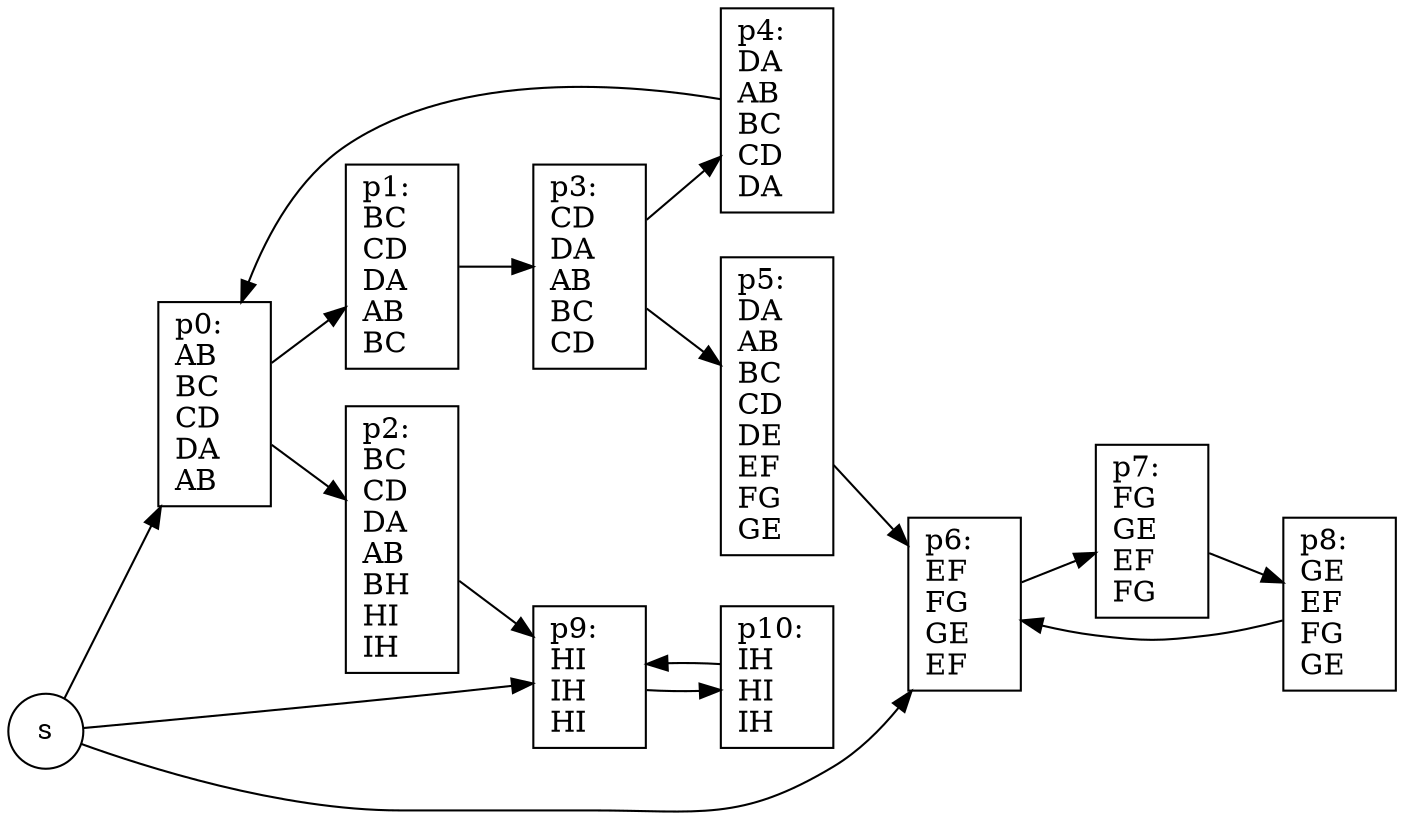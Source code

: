 digraph PathGraph {
    rankdir=LR;
    node [shape="rectangle"];
    s [shape="circle"];
    0 [label="p0:\lAB\lBC\lCD\lDA\lAB\l"];
    1 [label="p1:\lBC\lCD\lDA\lAB\lBC\l"];
    2 [label="p2:\lBC\lCD\lDA\lAB\lBH\lHI\lIH\l"];
    3 [label="p3:\lCD\lDA\lAB\lBC\lCD\l"];
    4 [label="p4:\lDA\lAB\lBC\lCD\lDA\l"];
    5 [label="p5:\lDA\lAB\lBC\lCD\lDE\lEF\lFG\lGE\l"];
    6 [label="p6:\lEF\lFG\lGE\lEF\l"];
    7 [label="p7:\lFG\lGE\lEF\lFG\l"];
    8 [label="p8:\lGE\lEF\lFG\lGE\l"];
    9 [label="p9:\lHI\lIH\lHI\l"];
    10 [label="p10:\lIH\lHI\lIH\l"];
    s -> 9;
    s -> 6;
    s -> 0;
    0 -> 2;
    0 -> 1;
    1 -> 3;
    2 -> 9;
    3 -> 5;
    3 -> 4;
    4 -> 0;
    5 -> 6;
    6 -> 7;
    7 -> 8;
    8 -> 6;
    9 -> 10;
    10 -> 9;
}
